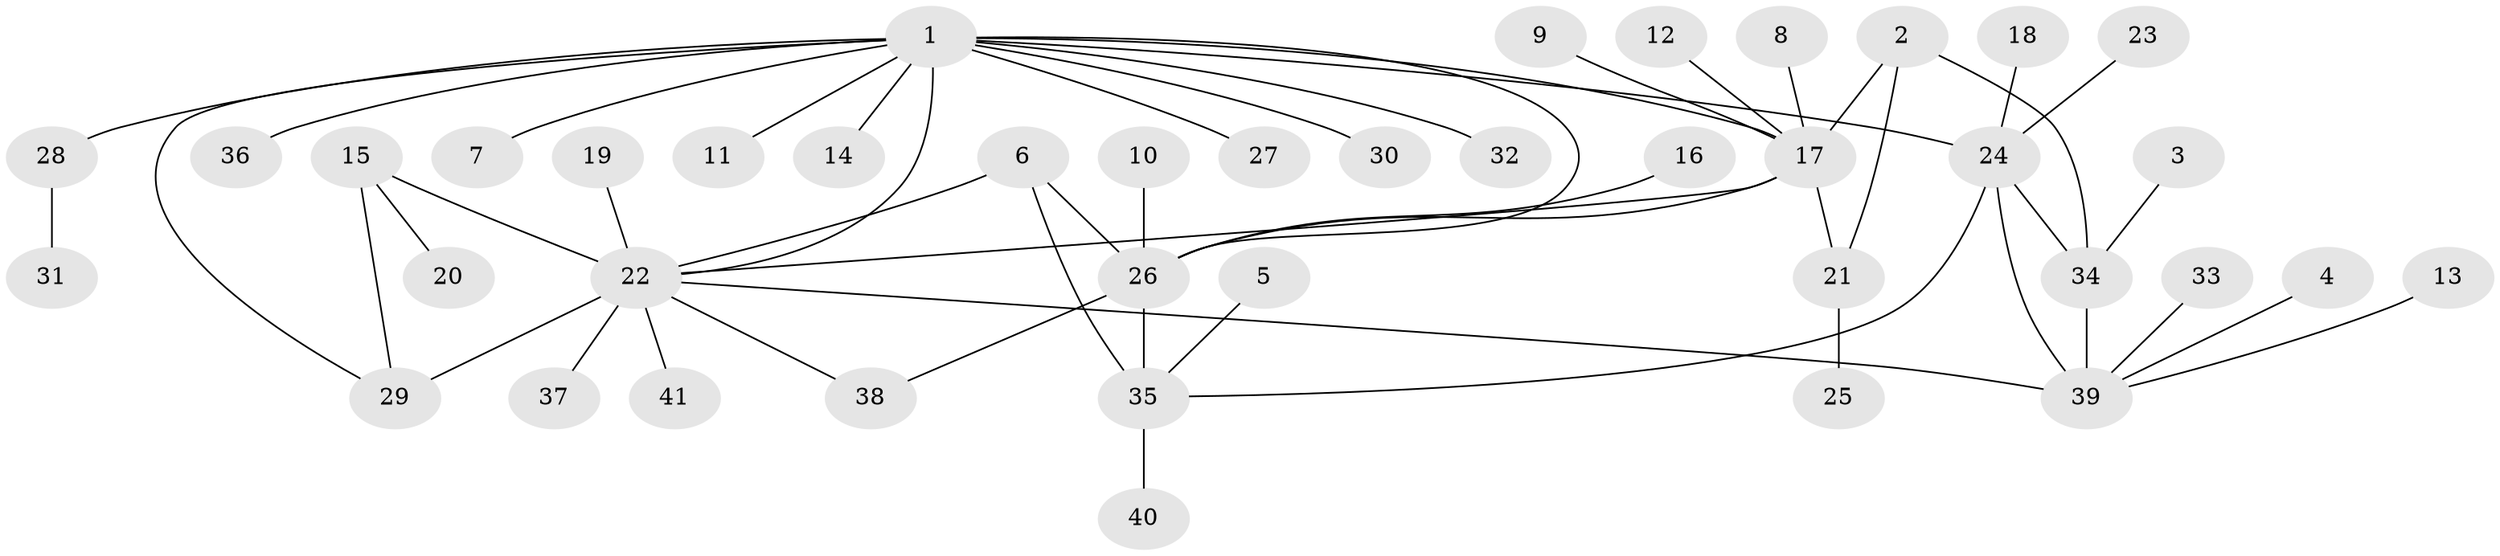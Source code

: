 // original degree distribution, {7: 0.036585365853658534, 9: 0.04878048780487805, 6: 0.024390243902439025, 4: 0.06097560975609756, 8: 0.024390243902439025, 3: 0.06097560975609756, 11: 0.012195121951219513, 5: 0.036585365853658534, 1: 0.5853658536585366, 2: 0.10975609756097561}
// Generated by graph-tools (version 1.1) at 2025/26/03/09/25 03:26:35]
// undirected, 41 vertices, 52 edges
graph export_dot {
graph [start="1"]
  node [color=gray90,style=filled];
  1;
  2;
  3;
  4;
  5;
  6;
  7;
  8;
  9;
  10;
  11;
  12;
  13;
  14;
  15;
  16;
  17;
  18;
  19;
  20;
  21;
  22;
  23;
  24;
  25;
  26;
  27;
  28;
  29;
  30;
  31;
  32;
  33;
  34;
  35;
  36;
  37;
  38;
  39;
  40;
  41;
  1 -- 7 [weight=1.0];
  1 -- 11 [weight=1.0];
  1 -- 14 [weight=1.0];
  1 -- 17 [weight=2.0];
  1 -- 22 [weight=1.0];
  1 -- 24 [weight=1.0];
  1 -- 26 [weight=2.0];
  1 -- 27 [weight=1.0];
  1 -- 28 [weight=3.0];
  1 -- 29 [weight=1.0];
  1 -- 30 [weight=1.0];
  1 -- 32 [weight=1.0];
  1 -- 36 [weight=1.0];
  2 -- 17 [weight=2.0];
  2 -- 21 [weight=2.0];
  2 -- 34 [weight=1.0];
  3 -- 34 [weight=1.0];
  4 -- 39 [weight=1.0];
  5 -- 35 [weight=1.0];
  6 -- 22 [weight=1.0];
  6 -- 26 [weight=2.0];
  6 -- 35 [weight=2.0];
  8 -- 17 [weight=1.0];
  9 -- 17 [weight=1.0];
  10 -- 26 [weight=1.0];
  12 -- 17 [weight=1.0];
  13 -- 39 [weight=1.0];
  15 -- 20 [weight=1.0];
  15 -- 22 [weight=2.0];
  15 -- 29 [weight=1.0];
  16 -- 26 [weight=1.0];
  17 -- 21 [weight=1.0];
  17 -- 22 [weight=1.0];
  17 -- 26 [weight=1.0];
  18 -- 24 [weight=1.0];
  19 -- 22 [weight=1.0];
  21 -- 25 [weight=1.0];
  22 -- 29 [weight=2.0];
  22 -- 37 [weight=1.0];
  22 -- 38 [weight=1.0];
  22 -- 39 [weight=1.0];
  22 -- 41 [weight=1.0];
  23 -- 24 [weight=1.0];
  24 -- 34 [weight=2.0];
  24 -- 35 [weight=1.0];
  24 -- 39 [weight=1.0];
  26 -- 35 [weight=1.0];
  26 -- 38 [weight=1.0];
  28 -- 31 [weight=1.0];
  33 -- 39 [weight=1.0];
  34 -- 39 [weight=2.0];
  35 -- 40 [weight=1.0];
}
